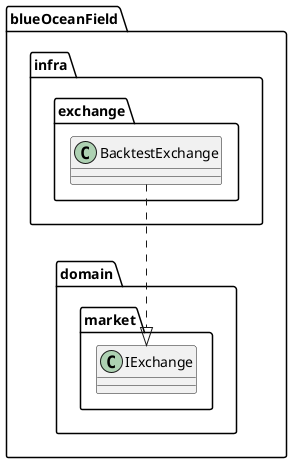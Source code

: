 @startuml exchange

package blueOceanField.infra.exchange {
    class BacktestExchange

    BacktestExchange ...|> blueOceanField.domain.market.IExchange
}

@enduml
